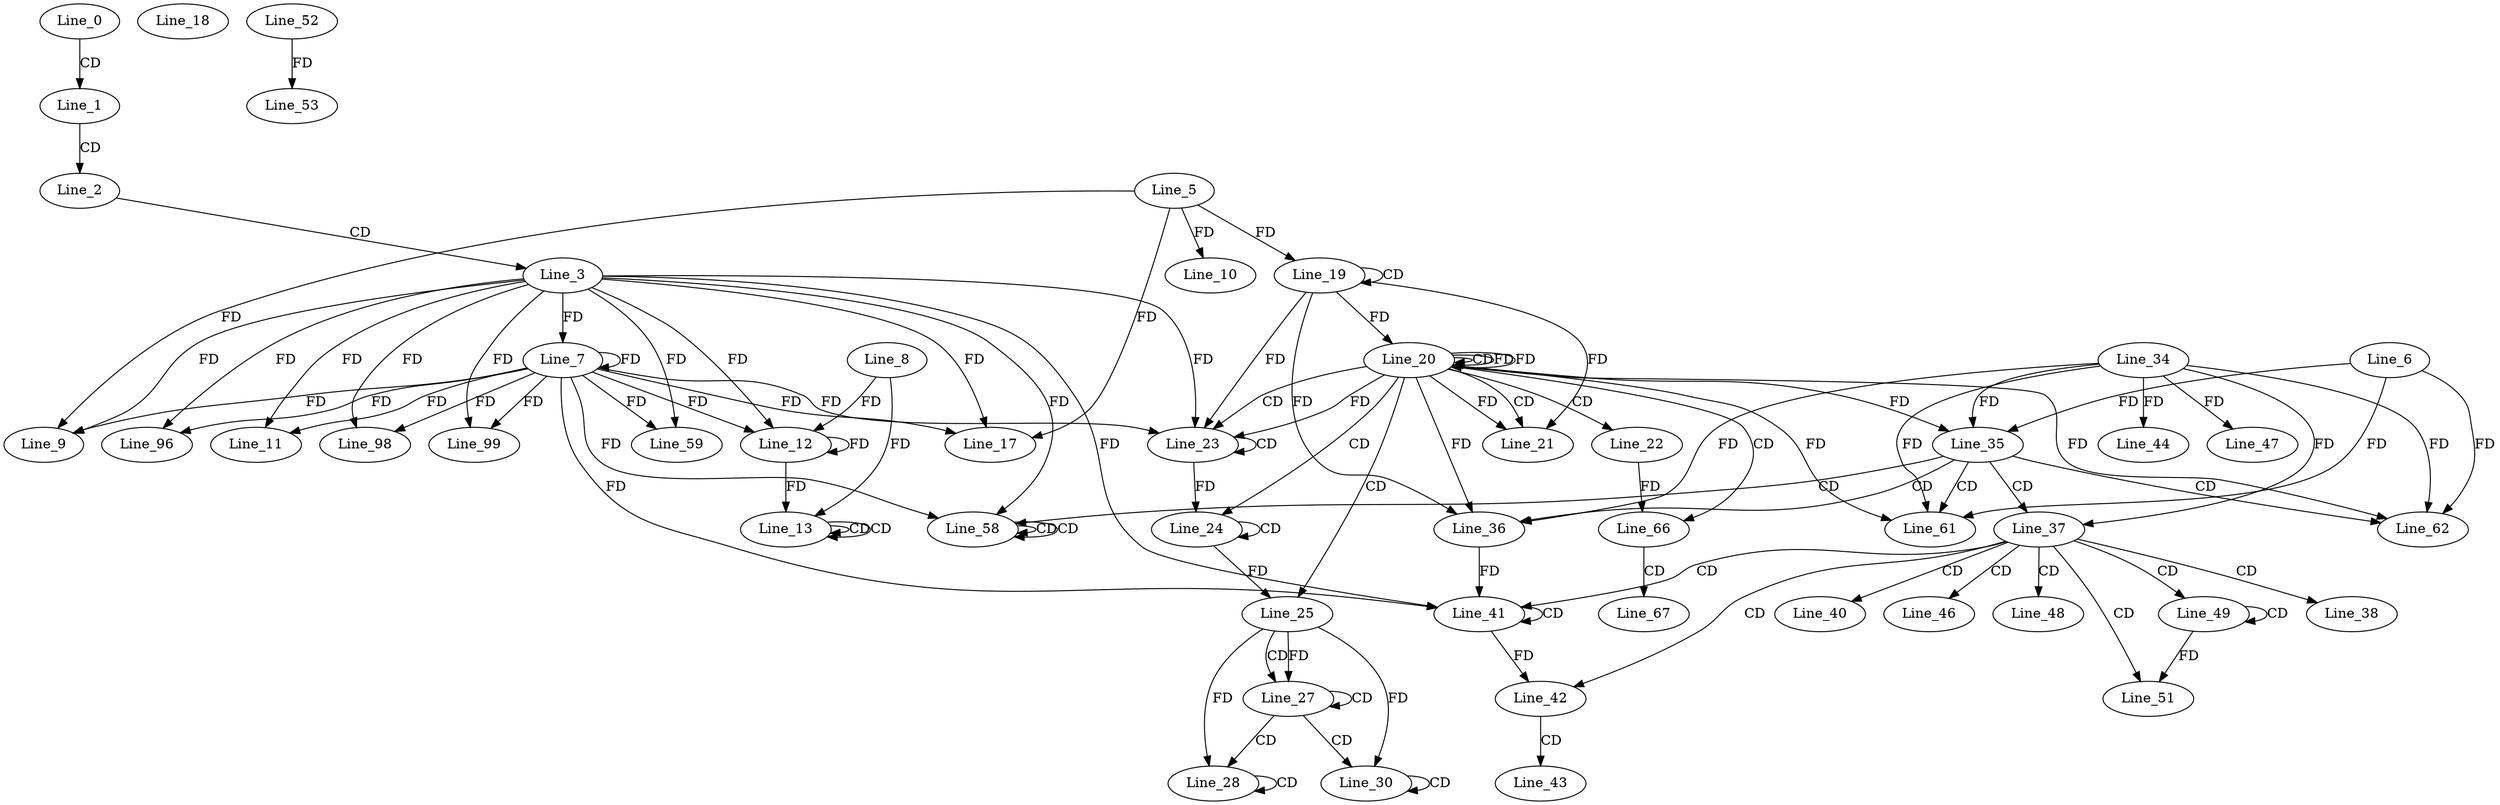 digraph G {
  Line_0;
  Line_1;
  Line_2;
  Line_3;
  Line_7;
  Line_9;
  Line_5;
  Line_9;
  Line_10;
  Line_11;
  Line_8;
  Line_12;
  Line_12;
  Line_13;
  Line_13;
  Line_13;
  Line_17;
  Line_17;
  Line_17;
  Line_18;
  Line_19;
  Line_19;
  Line_20;
  Line_20;
  Line_20;
  Line_20;
  Line_21;
  Line_21;
  Line_22;
  Line_23;
  Line_23;
  Line_23;
  Line_24;
  Line_24;
  Line_25;
  Line_25;
  Line_27;
  Line_27;
  Line_27;
  Line_27;
  Line_28;
  Line_28;
  Line_28;
  Line_28;
  Line_30;
  Line_30;
  Line_30;
  Line_30;
  Line_34;
  Line_35;
  Line_6;
  Line_35;
  Line_35;
  Line_35;
  Line_35;
  Line_35;
  Line_35;
  Line_35;
  Line_35;
  Line_36;
  Line_36;
  Line_36;
  Line_37;
  Line_37;
  Line_38;
  Line_40;
  Line_41;
  Line_41;
  Line_42;
  Line_43;
  Line_44;
  Line_46;
  Line_47;
  Line_48;
  Line_49;
  Line_49;
  Line_51;
  Line_51;
  Line_52;
  Line_53;
  Line_58;
  Line_58;
  Line_58;
  Line_59;
  Line_61;
  Line_61;
  Line_62;
  Line_62;
  Line_66;
  Line_67;
  Line_96;
  Line_98;
  Line_99;
  Line_0 -> Line_1 [ label="CD" ];
  Line_1 -> Line_2 [ label="CD" ];
  Line_2 -> Line_3 [ label="CD" ];
  Line_3 -> Line_7 [ label="FD" ];
  Line_7 -> Line_7 [ label="FD" ];
  Line_3 -> Line_9 [ label="FD" ];
  Line_7 -> Line_9 [ label="FD" ];
  Line_5 -> Line_9 [ label="FD" ];
  Line_5 -> Line_10 [ label="FD" ];
  Line_3 -> Line_11 [ label="FD" ];
  Line_7 -> Line_11 [ label="FD" ];
  Line_8 -> Line_12 [ label="FD" ];
  Line_12 -> Line_12 [ label="FD" ];
  Line_3 -> Line_12 [ label="FD" ];
  Line_7 -> Line_12 [ label="FD" ];
  Line_13 -> Line_13 [ label="CD" ];
  Line_13 -> Line_13 [ label="CD" ];
  Line_8 -> Line_13 [ label="FD" ];
  Line_12 -> Line_13 [ label="FD" ];
  Line_3 -> Line_17 [ label="FD" ];
  Line_7 -> Line_17 [ label="FD" ];
  Line_5 -> Line_17 [ label="FD" ];
  Line_19 -> Line_19 [ label="CD" ];
  Line_5 -> Line_19 [ label="FD" ];
  Line_20 -> Line_20 [ label="CD" ];
  Line_19 -> Line_20 [ label="FD" ];
  Line_20 -> Line_20 [ label="FD" ];
  Line_20 -> Line_21 [ label="CD" ];
  Line_19 -> Line_21 [ label="FD" ];
  Line_20 -> Line_21 [ label="FD" ];
  Line_20 -> Line_22 [ label="CD" ];
  Line_20 -> Line_23 [ label="CD" ];
  Line_23 -> Line_23 [ label="CD" ];
  Line_3 -> Line_23 [ label="FD" ];
  Line_7 -> Line_23 [ label="FD" ];
  Line_19 -> Line_23 [ label="FD" ];
  Line_20 -> Line_23 [ label="FD" ];
  Line_20 -> Line_24 [ label="CD" ];
  Line_24 -> Line_24 [ label="CD" ];
  Line_23 -> Line_24 [ label="FD" ];
  Line_20 -> Line_25 [ label="CD" ];
  Line_24 -> Line_25 [ label="FD" ];
  Line_25 -> Line_27 [ label="CD" ];
  Line_27 -> Line_27 [ label="CD" ];
  Line_25 -> Line_27 [ label="FD" ];
  Line_27 -> Line_28 [ label="CD" ];
  Line_28 -> Line_28 [ label="CD" ];
  Line_25 -> Line_28 [ label="FD" ];
  Line_27 -> Line_30 [ label="CD" ];
  Line_30 -> Line_30 [ label="CD" ];
  Line_25 -> Line_30 [ label="FD" ];
  Line_34 -> Line_35 [ label="FD" ];
  Line_6 -> Line_35 [ label="FD" ];
  Line_20 -> Line_35 [ label="FD" ];
  Line_35 -> Line_36 [ label="CD" ];
  Line_19 -> Line_36 [ label="FD" ];
  Line_20 -> Line_36 [ label="FD" ];
  Line_34 -> Line_36 [ label="FD" ];
  Line_35 -> Line_37 [ label="CD" ];
  Line_34 -> Line_37 [ label="FD" ];
  Line_37 -> Line_38 [ label="CD" ];
  Line_37 -> Line_40 [ label="CD" ];
  Line_37 -> Line_41 [ label="CD" ];
  Line_41 -> Line_41 [ label="CD" ];
  Line_3 -> Line_41 [ label="FD" ];
  Line_7 -> Line_41 [ label="FD" ];
  Line_36 -> Line_41 [ label="FD" ];
  Line_37 -> Line_42 [ label="CD" ];
  Line_41 -> Line_42 [ label="FD" ];
  Line_42 -> Line_43 [ label="CD" ];
  Line_34 -> Line_44 [ label="FD" ];
  Line_37 -> Line_46 [ label="CD" ];
  Line_34 -> Line_47 [ label="FD" ];
  Line_37 -> Line_48 [ label="CD" ];
  Line_37 -> Line_49 [ label="CD" ];
  Line_49 -> Line_49 [ label="CD" ];
  Line_37 -> Line_51 [ label="CD" ];
  Line_49 -> Line_51 [ label="FD" ];
  Line_52 -> Line_53 [ label="FD" ];
  Line_35 -> Line_58 [ label="CD" ];
  Line_58 -> Line_58 [ label="CD" ];
  Line_58 -> Line_58 [ label="CD" ];
  Line_3 -> Line_58 [ label="FD" ];
  Line_7 -> Line_58 [ label="FD" ];
  Line_3 -> Line_59 [ label="FD" ];
  Line_7 -> Line_59 [ label="FD" ];
  Line_35 -> Line_61 [ label="CD" ];
  Line_6 -> Line_61 [ label="FD" ];
  Line_20 -> Line_61 [ label="FD" ];
  Line_34 -> Line_61 [ label="FD" ];
  Line_35 -> Line_62 [ label="CD" ];
  Line_6 -> Line_62 [ label="FD" ];
  Line_20 -> Line_62 [ label="FD" ];
  Line_34 -> Line_62 [ label="FD" ];
  Line_20 -> Line_66 [ label="CD" ];
  Line_22 -> Line_66 [ label="FD" ];
  Line_66 -> Line_67 [ label="CD" ];
  Line_3 -> Line_96 [ label="FD" ];
  Line_7 -> Line_96 [ label="FD" ];
  Line_3 -> Line_98 [ label="FD" ];
  Line_7 -> Line_98 [ label="FD" ];
  Line_3 -> Line_99 [ label="FD" ];
  Line_7 -> Line_99 [ label="FD" ];
  Line_20 -> Line_20 [ label="FD" ];
}
